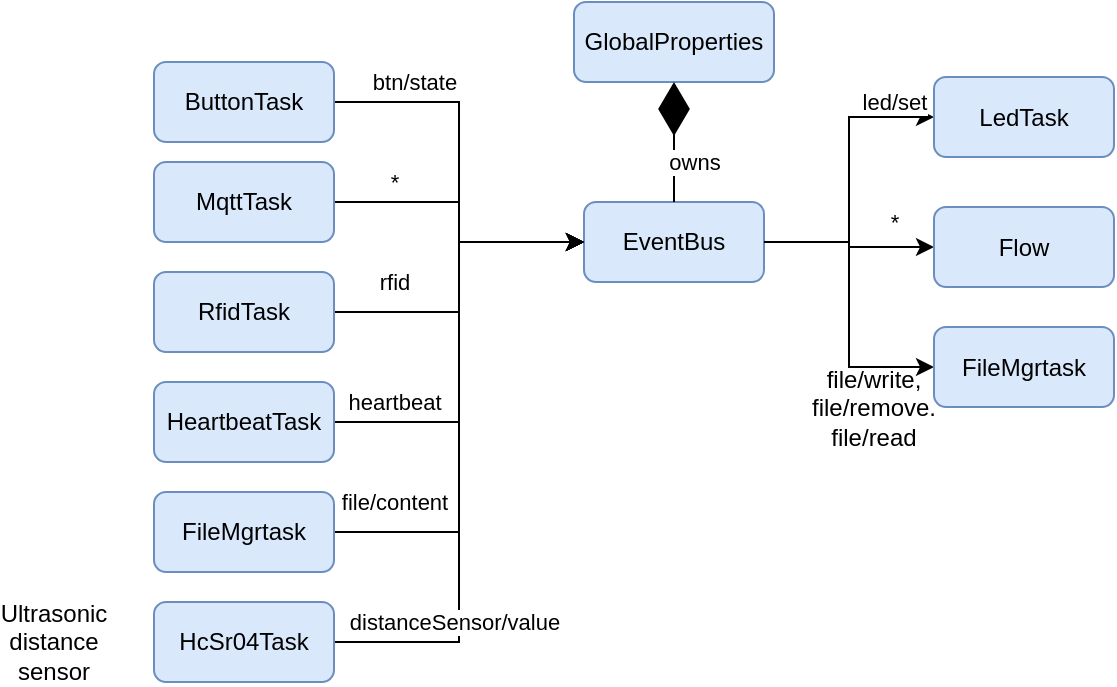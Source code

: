 <mxfile version="12.2.4" pages="1"><diagram id="9ZGphTBdlp2GHHIdH_-Z" name="Page-1"><mxGraphModel dx="789" dy="1112" grid="1" gridSize="10" guides="1" tooltips="1" connect="1" arrows="1" fold="1" page="1" pageScale="1" pageWidth="850" pageHeight="1100" math="0" shadow="0"><root><mxCell id="0"/><mxCell id="1" parent="0"/><mxCell id="47" value="led/set" style="edgeStyle=orthogonalEdgeStyle;rounded=0;orthogonalLoop=1;jettySize=auto;html=1;entryX=0;entryY=0.5;entryDx=0;entryDy=0;" parent="1" source="2" target="15" edge="1"><mxGeometry x="0.728" y="8" relative="1" as="geometry"><mxPoint as="offset"/></mxGeometry></mxCell><mxCell id="49" value="file/content" style="edgeStyle=orthogonalEdgeStyle;rounded=0;orthogonalLoop=1;jettySize=auto;html=1;entryX=0;entryY=0.5;entryDx=0;entryDy=0;exitX=1;exitY=0.5;exitDx=0;exitDy=0;" parent="1" source="16" target="2" edge="1"><mxGeometry x="-0.778" y="15" relative="1" as="geometry"><mxPoint x="440" y="470" as="sourcePoint"/><mxPoint as="offset"/></mxGeometry></mxCell><mxCell id="53" value="*" style="edgeStyle=orthogonalEdgeStyle;rounded=0;orthogonalLoop=1;jettySize=auto;html=1;startArrow=none;startFill=0;" parent="1" source="2" target="52" edge="1"><mxGeometry x="0.545" y="13" relative="1" as="geometry"><mxPoint as="offset"/></mxGeometry></mxCell><mxCell id="2" value="EventBus" style="rounded=1;whiteSpace=wrap;html=1;fillColor=#dae8fc;strokeColor=#6c8ebf;" parent="1" vertex="1"><mxGeometry x="335" y="200" width="90" height="40" as="geometry"/></mxCell><mxCell id="3" value="GlobalProperties" style="rounded=1;whiteSpace=wrap;html=1;fillColor=#dae8fc;strokeColor=#6c8ebf;" parent="1" vertex="1"><mxGeometry x="330" y="100" width="100" height="40" as="geometry"/></mxCell><mxCell id="23" value="rfid" style="rounded=0;orthogonalLoop=1;jettySize=auto;html=1;edgeStyle=orthogonalEdgeStyle;" parent="1" source="13" target="2" edge="1"><mxGeometry x="-0.025" y="33" relative="1" as="geometry"><mxPoint x="385" y="330" as="sourcePoint"/><mxPoint as="offset"/></mxGeometry></mxCell><mxCell id="7" value="owns" style="endArrow=diamondThin;endFill=1;endSize=24;html=1;" parent="1" source="2" target="3" edge="1"><mxGeometry x="-0.333" y="-10" width="160" relative="1" as="geometry"><mxPoint x="45" y="350" as="sourcePoint"/><mxPoint x="205" y="350" as="targetPoint"/><mxPoint as="offset"/></mxGeometry></mxCell><mxCell id="48" value="heartbeat" style="edgeStyle=orthogonalEdgeStyle;rounded=0;orthogonalLoop=1;jettySize=auto;html=1;entryX=0;entryY=0.5;entryDx=0;entryDy=0;" parent="1" source="11" target="2" edge="1"><mxGeometry x="-0.721" y="10" relative="1" as="geometry"><mxPoint as="offset"/></mxGeometry></mxCell><mxCell id="11" value="HeartbeatTask" style="rounded=1;whiteSpace=wrap;html=1;fillColor=#dae8fc;strokeColor=#6c8ebf;" parent="1" vertex="1"><mxGeometry x="120" y="290" width="90" height="40" as="geometry"/></mxCell><mxCell id="45" value="*" style="edgeStyle=orthogonalEdgeStyle;rounded=0;orthogonalLoop=1;jettySize=auto;html=1;entryX=0;entryY=0.5;entryDx=0;entryDy=0;" parent="1" source="12" target="2" edge="1"><mxGeometry x="-0.586" y="10" relative="1" as="geometry"><mxPoint as="offset"/></mxGeometry></mxCell><mxCell id="12" value="MqttTask" style="rounded=1;whiteSpace=wrap;html=1;fillColor=#dae8fc;strokeColor=#6c8ebf;" parent="1" vertex="1"><mxGeometry x="120" y="180" width="90" height="40" as="geometry"/></mxCell><mxCell id="13" value="RfidTask" style="rounded=1;whiteSpace=wrap;html=1;fillColor=#dae8fc;strokeColor=#6c8ebf;" parent="1" vertex="1"><mxGeometry x="120" y="235" width="90" height="40" as="geometry"/></mxCell><mxCell id="46" value="btn/state" style="edgeStyle=orthogonalEdgeStyle;rounded=0;orthogonalLoop=1;jettySize=auto;html=1;entryX=0;entryY=0.5;entryDx=0;entryDy=0;" parent="1" source="14" target="2" edge="1"><mxGeometry x="-0.59" y="10" relative="1" as="geometry"><mxPoint as="offset"/></mxGeometry></mxCell><mxCell id="14" value="ButtonTask" style="rounded=1;whiteSpace=wrap;html=1;fillColor=#dae8fc;strokeColor=#6c8ebf;" parent="1" vertex="1"><mxGeometry x="120" y="130" width="90" height="40" as="geometry"/></mxCell><mxCell id="15" value="LedTask" style="rounded=1;whiteSpace=wrap;html=1;fillColor=#dae8fc;strokeColor=#6c8ebf;" parent="1" vertex="1"><mxGeometry x="510" y="137.5" width="90" height="40" as="geometry"/></mxCell><mxCell id="50" style="edgeStyle=orthogonalEdgeStyle;rounded=0;orthogonalLoop=1;jettySize=auto;html=1;entryX=0;entryY=0.5;entryDx=0;entryDy=0;exitX=1;exitY=0.5;exitDx=0;exitDy=0;" parent="1" source="2" target="54" edge="1"><mxGeometry relative="1" as="geometry"/></mxCell><mxCell id="16" value="FileMgrtask" style="rounded=1;whiteSpace=wrap;html=1;fillColor=#dae8fc;strokeColor=#6c8ebf;" parent="1" vertex="1"><mxGeometry x="120" y="345" width="90" height="40" as="geometry"/></mxCell><mxCell id="51" value="file/write, file/remove. file/read" style="text;html=1;strokeColor=none;fillColor=none;align=center;verticalAlign=middle;whiteSpace=wrap;rounded=0;" parent="1" vertex="1"><mxGeometry x="460" y="292.5" width="40" height="20" as="geometry"/></mxCell><mxCell id="52" value="Flow" style="rounded=1;whiteSpace=wrap;html=1;fillColor=#dae8fc;strokeColor=#6c8ebf;" parent="1" vertex="1"><mxGeometry x="510" y="202.5" width="90" height="40" as="geometry"/></mxCell><mxCell id="54" value="FileMgrtask" style="rounded=1;whiteSpace=wrap;html=1;fillColor=#dae8fc;strokeColor=#6c8ebf;" parent="1" vertex="1"><mxGeometry x="510" y="262.5" width="90" height="40" as="geometry"/></mxCell><mxCell id="56" value="distanceSensor/value" style="edgeStyle=orthogonalEdgeStyle;rounded=0;orthogonalLoop=1;jettySize=auto;html=1;entryX=0;entryY=0.5;entryDx=0;entryDy=0;" parent="1" source="55" target="2" edge="1"><mxGeometry x="-0.631" y="10" relative="1" as="geometry"><mxPoint as="offset"/></mxGeometry></mxCell><mxCell id="55" value="HcSr04Task" style="rounded=1;whiteSpace=wrap;html=1;fillColor=#dae8fc;strokeColor=#6c8ebf;" parent="1" vertex="1"><mxGeometry x="120" y="400" width="90" height="40" as="geometry"/></mxCell><mxCell id="57" value="Ultrasonic distance sensor" style="text;html=1;strokeColor=none;fillColor=none;align=center;verticalAlign=middle;whiteSpace=wrap;rounded=0;" parent="1" vertex="1"><mxGeometry x="50" y="410" width="40" height="20" as="geometry"/></mxCell></root></mxGraphModel></diagram></mxfile>
